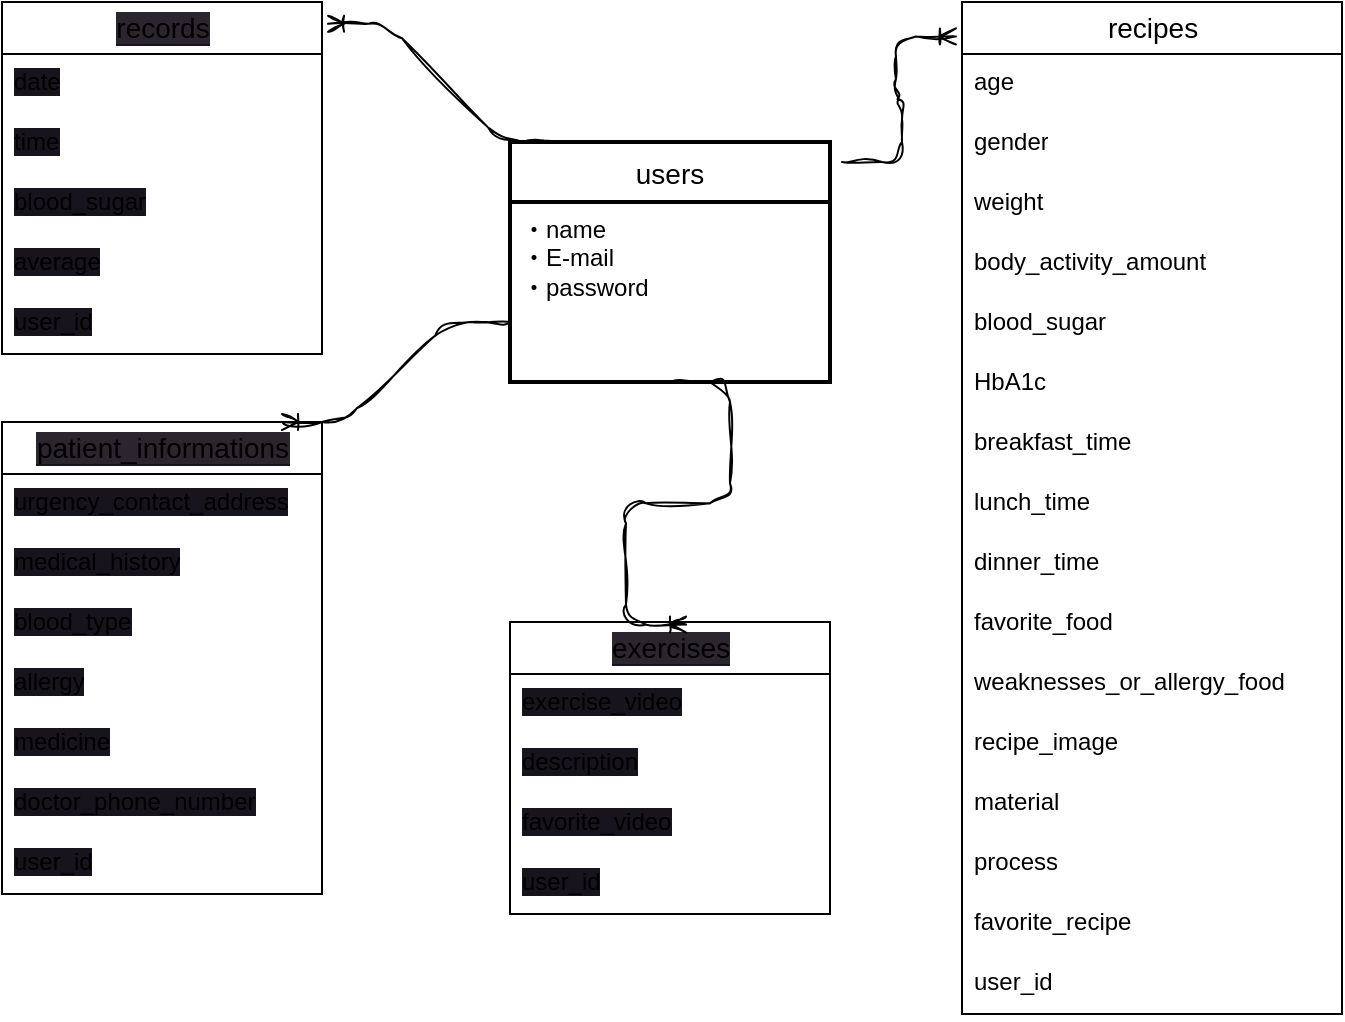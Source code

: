 <mxfile>
    <diagram id="s6lzqkqOKTfxFklAKna5" name="ページ1">
        <mxGraphModel dx="468" dy="550" grid="1" gridSize="10" guides="0" tooltips="1" connect="1" arrows="1" fold="1" page="1" pageScale="1" pageWidth="827" pageHeight="1169" math="0" shadow="0">
            <root>
                <mxCell id="0"/>
                <mxCell id="1" parent="0"/>
                <mxCell id="24" value="users" style="swimlane;childLayout=stackLayout;horizontal=1;startSize=30;horizontalStack=0;rounded=0;fontSize=14;fontStyle=0;strokeWidth=2;resizeParent=0;resizeLast=1;shadow=0;align=center;glass=0;hachureGap=4;fontFamily=Helvetica;swimlaneLine=1;" parent="1" vertex="1">
                    <mxGeometry x="334" y="150" width="160" height="120" as="geometry"/>
                </mxCell>
                <mxCell id="25" value="・name&lt;br&gt;・E-mail&lt;br&gt;・password" style="align=left;strokeColor=none;fillColor=none;spacingLeft=4;fontSize=12;verticalAlign=top;resizable=0;rotatable=0;part=1;glass=1;sketch=1;hachureGap=4;jiggle=2;curveFitting=1;fontFamily=Helvetica;html=1;" parent="24" vertex="1">
                    <mxGeometry y="30" width="160" height="90" as="geometry"/>
                </mxCell>
                <mxCell id="38" value="recipes" style="swimlane;fontStyle=0;childLayout=stackLayout;horizontal=1;startSize=26;horizontalStack=0;resizeParent=1;resizeParentMax=0;resizeLast=0;collapsible=1;marginBottom=0;align=center;fontSize=14;rounded=0;glass=0;sketch=0;hachureGap=4;jiggle=2;curveFitting=1;fontFamily=Helvetica;html=1;" parent="1" vertex="1">
                    <mxGeometry x="560" y="80" width="190" height="506" as="geometry"/>
                </mxCell>
                <mxCell id="39" value="age" style="text;strokeColor=none;fillColor=none;spacingLeft=4;spacingRight=4;overflow=hidden;rotatable=0;points=[[0,0.5],[1,0.5]];portConstraint=eastwest;fontSize=12;rounded=0;glass=0;sketch=0;hachureGap=4;jiggle=2;curveFitting=1;fontFamily=Helvetica;html=1;" parent="38" vertex="1">
                    <mxGeometry y="26" width="190" height="30" as="geometry"/>
                </mxCell>
                <mxCell id="40" value="gender" style="text;strokeColor=none;fillColor=none;spacingLeft=4;spacingRight=4;overflow=hidden;rotatable=0;points=[[0,0.5],[1,0.5]];portConstraint=eastwest;fontSize=12;rounded=0;glass=0;sketch=0;hachureGap=4;jiggle=2;curveFitting=1;fontFamily=Helvetica;html=1;" parent="38" vertex="1">
                    <mxGeometry y="56" width="190" height="30" as="geometry"/>
                </mxCell>
                <mxCell id="41" value="weight" style="text;strokeColor=none;fillColor=none;spacingLeft=4;spacingRight=4;overflow=hidden;rotatable=0;points=[[0,0.5],[1,0.5]];portConstraint=eastwest;fontSize=12;rounded=0;glass=0;sketch=0;hachureGap=4;jiggle=2;curveFitting=1;fontFamily=Helvetica;html=1;" parent="38" vertex="1">
                    <mxGeometry y="86" width="190" height="30" as="geometry"/>
                </mxCell>
                <mxCell id="53" value="body_activity_amount" style="text;strokeColor=none;fillColor=none;spacingLeft=4;spacingRight=4;overflow=hidden;rotatable=0;points=[[0,0.5],[1,0.5]];portConstraint=eastwest;fontSize=12;rounded=0;glass=0;sketch=0;hachureGap=4;jiggle=2;curveFitting=1;fontFamily=Helvetica;html=1;" parent="38" vertex="1">
                    <mxGeometry y="116" width="190" height="30" as="geometry"/>
                </mxCell>
                <mxCell id="52" value="blood_sugar" style="text;strokeColor=none;fillColor=none;spacingLeft=4;spacingRight=4;overflow=hidden;rotatable=0;points=[[0,0.5],[1,0.5]];portConstraint=eastwest;fontSize=12;rounded=0;glass=0;sketch=0;hachureGap=4;jiggle=2;curveFitting=1;fontFamily=Helvetica;html=1;" parent="38" vertex="1">
                    <mxGeometry y="146" width="190" height="30" as="geometry"/>
                </mxCell>
                <mxCell id="51" value="HbA1c" style="text;strokeColor=none;fillColor=none;spacingLeft=4;spacingRight=4;overflow=hidden;rotatable=0;points=[[0,0.5],[1,0.5]];portConstraint=eastwest;fontSize=12;rounded=0;glass=0;sketch=0;hachureGap=4;jiggle=2;curveFitting=1;fontFamily=Helvetica;html=1;" parent="38" vertex="1">
                    <mxGeometry y="176" width="190" height="30" as="geometry"/>
                </mxCell>
                <mxCell id="50" value="breakfast_time" style="text;strokeColor=none;fillColor=none;spacingLeft=4;spacingRight=4;overflow=hidden;rotatable=0;points=[[0,0.5],[1,0.5]];portConstraint=eastwest;fontSize=12;rounded=0;glass=0;sketch=0;hachureGap=4;jiggle=2;curveFitting=1;fontFamily=Helvetica;html=1;" parent="38" vertex="1">
                    <mxGeometry y="206" width="190" height="30" as="geometry"/>
                </mxCell>
                <mxCell id="49" value="lunch_time" style="text;strokeColor=none;fillColor=none;spacingLeft=4;spacingRight=4;overflow=hidden;rotatable=0;points=[[0,0.5],[1,0.5]];portConstraint=eastwest;fontSize=12;rounded=0;glass=0;sketch=0;hachureGap=4;jiggle=2;curveFitting=1;fontFamily=Helvetica;html=1;" parent="38" vertex="1">
                    <mxGeometry y="236" width="190" height="30" as="geometry"/>
                </mxCell>
                <mxCell id="48" value="dinner_time" style="text;strokeColor=none;fillColor=none;spacingLeft=4;spacingRight=4;overflow=hidden;rotatable=0;points=[[0,0.5],[1,0.5]];portConstraint=eastwest;fontSize=12;rounded=0;glass=0;sketch=0;hachureGap=4;jiggle=2;curveFitting=1;fontFamily=Helvetica;html=1;" parent="38" vertex="1">
                    <mxGeometry y="266" width="190" height="30" as="geometry"/>
                </mxCell>
                <mxCell id="47" value="favorite_food" style="text;strokeColor=none;fillColor=none;spacingLeft=4;spacingRight=4;overflow=hidden;rotatable=0;points=[[0,0.5],[1,0.5]];portConstraint=eastwest;fontSize=12;rounded=0;glass=0;sketch=0;hachureGap=4;jiggle=2;curveFitting=1;fontFamily=Helvetica;html=1;" parent="38" vertex="1">
                    <mxGeometry y="296" width="190" height="30" as="geometry"/>
                </mxCell>
                <mxCell id="46" value="weaknesses_or_allergy_food" style="text;strokeColor=none;fillColor=none;spacingLeft=4;spacingRight=4;overflow=hidden;rotatable=0;points=[[0,0.5],[1,0.5]];portConstraint=eastwest;fontSize=12;rounded=0;glass=0;sketch=0;hachureGap=4;jiggle=2;curveFitting=1;fontFamily=Helvetica;html=1;" parent="38" vertex="1">
                    <mxGeometry y="326" width="190" height="30" as="geometry"/>
                </mxCell>
                <mxCell id="45" value="recipe_image" style="text;strokeColor=none;fillColor=none;spacingLeft=4;spacingRight=4;overflow=hidden;rotatable=0;points=[[0,0.5],[1,0.5]];portConstraint=eastwest;fontSize=12;rounded=0;glass=0;sketch=0;hachureGap=4;jiggle=2;curveFitting=1;fontFamily=Helvetica;html=1;" parent="38" vertex="1">
                    <mxGeometry y="356" width="190" height="30" as="geometry"/>
                </mxCell>
                <mxCell id="44" value="material" style="text;strokeColor=none;fillColor=none;spacingLeft=4;spacingRight=4;overflow=hidden;rotatable=0;points=[[0,0.5],[1,0.5]];portConstraint=eastwest;fontSize=12;rounded=0;glass=0;sketch=0;hachureGap=4;jiggle=2;curveFitting=1;fontFamily=Helvetica;html=1;" parent="38" vertex="1">
                    <mxGeometry y="386" width="190" height="30" as="geometry"/>
                </mxCell>
                <mxCell id="43" value="process" style="text;strokeColor=none;fillColor=none;spacingLeft=4;spacingRight=4;overflow=hidden;rotatable=0;points=[[0,0.5],[1,0.5]];portConstraint=eastwest;fontSize=12;rounded=0;glass=0;sketch=0;hachureGap=4;jiggle=2;curveFitting=1;fontFamily=Helvetica;html=1;" parent="38" vertex="1">
                    <mxGeometry y="416" width="190" height="30" as="geometry"/>
                </mxCell>
                <mxCell id="58" value="favorite_recipe" style="text;strokeColor=none;fillColor=none;spacingLeft=4;spacingRight=4;overflow=hidden;rotatable=0;points=[[0,0.5],[1,0.5]];portConstraint=eastwest;fontSize=12;rounded=0;glass=0;sketch=0;hachureGap=4;jiggle=2;curveFitting=1;fontFamily=Helvetica;html=1;" parent="38" vertex="1">
                    <mxGeometry y="446" width="190" height="30" as="geometry"/>
                </mxCell>
                <mxCell id="76" value="user_id" style="text;strokeColor=none;fillColor=none;spacingLeft=4;spacingRight=4;overflow=hidden;rotatable=0;points=[[0,0.5],[1,0.5]];portConstraint=eastwest;fontSize=12;rounded=0;glass=0;sketch=0;hachureGap=4;jiggle=2;curveFitting=1;fontFamily=Helvetica;html=1;" vertex="1" parent="38">
                    <mxGeometry y="476" width="190" height="30" as="geometry"/>
                </mxCell>
                <mxCell id="54" value="&lt;span style=&quot;background-color: rgb(42, 37, 47);&quot;&gt;exercises&lt;/span&gt;" style="swimlane;fontStyle=0;childLayout=stackLayout;horizontal=1;startSize=26;horizontalStack=0;resizeParent=1;resizeParentMax=0;resizeLast=0;collapsible=1;marginBottom=0;align=center;fontSize=14;rounded=0;glass=0;labelBackgroundColor=#18141D;hachureGap=4;fontFamily=Helvetica;html=1;" parent="1" vertex="1">
                    <mxGeometry x="334" y="390" width="160" height="146" as="geometry"/>
                </mxCell>
                <mxCell id="55" value="exercise_video" style="text;strokeColor=none;fillColor=none;spacingLeft=4;spacingRight=4;overflow=hidden;rotatable=0;points=[[0,0.5],[1,0.5]];portConstraint=eastwest;fontSize=12;rounded=0;glass=0;labelBackgroundColor=#18141D;sketch=0;hachureGap=4;jiggle=2;curveFitting=1;fontFamily=Helvetica;html=1;" parent="54" vertex="1">
                    <mxGeometry y="26" width="160" height="30" as="geometry"/>
                </mxCell>
                <mxCell id="56" value="description" style="text;strokeColor=none;fillColor=none;spacingLeft=4;spacingRight=4;overflow=hidden;rotatable=0;points=[[0,0.5],[1,0.5]];portConstraint=eastwest;fontSize=12;rounded=0;glass=0;labelBackgroundColor=#18141D;sketch=0;hachureGap=4;jiggle=2;curveFitting=1;fontFamily=Helvetica;html=1;" parent="54" vertex="1">
                    <mxGeometry y="56" width="160" height="30" as="geometry"/>
                </mxCell>
                <mxCell id="57" value="favorite_video" style="text;strokeColor=none;fillColor=none;spacingLeft=4;spacingRight=4;overflow=hidden;rotatable=0;points=[[0,0.5],[1,0.5]];portConstraint=eastwest;fontSize=12;rounded=0;glass=0;labelBackgroundColor=#18141D;sketch=0;hachureGap=4;jiggle=2;curveFitting=1;fontFamily=Helvetica;html=1;" parent="54" vertex="1">
                    <mxGeometry y="86" width="160" height="30" as="geometry"/>
                </mxCell>
                <mxCell id="77" value="user_id" style="text;strokeColor=none;fillColor=none;spacingLeft=4;spacingRight=4;overflow=hidden;rotatable=0;points=[[0,0.5],[1,0.5]];portConstraint=eastwest;fontSize=12;rounded=0;glass=0;labelBackgroundColor=#18141D;sketch=0;hachureGap=4;jiggle=2;curveFitting=1;fontFamily=Helvetica;html=1;" vertex="1" parent="54">
                    <mxGeometry y="116" width="160" height="30" as="geometry"/>
                </mxCell>
                <mxCell id="59" value="&lt;span style=&quot;background-color: rgb(42, 37, 47);&quot;&gt;records&lt;/span&gt;" style="swimlane;fontStyle=0;childLayout=stackLayout;horizontal=1;startSize=26;horizontalStack=0;resizeParent=1;resizeParentMax=0;resizeLast=0;collapsible=1;marginBottom=0;align=center;fontSize=14;rounded=0;glass=0;labelBackgroundColor=#18141D;sketch=0;hachureGap=4;jiggle=2;curveFitting=1;fontFamily=Helvetica;html=1;" parent="1" vertex="1">
                    <mxGeometry x="80" y="80" width="160" height="176" as="geometry"/>
                </mxCell>
                <mxCell id="60" value="date" style="text;strokeColor=none;fillColor=none;spacingLeft=4;spacingRight=4;overflow=hidden;rotatable=0;points=[[0,0.5],[1,0.5]];portConstraint=eastwest;fontSize=12;rounded=0;glass=0;labelBackgroundColor=#18141D;sketch=0;hachureGap=4;jiggle=2;curveFitting=1;fontFamily=Helvetica;html=1;flipV=1;" parent="59" vertex="1">
                    <mxGeometry y="26" width="160" height="30" as="geometry"/>
                </mxCell>
                <mxCell id="61" value="time" style="text;strokeColor=none;fillColor=none;spacingLeft=4;spacingRight=4;overflow=hidden;rotatable=0;points=[[0,0.5],[1,0.5]];portConstraint=eastwest;fontSize=12;rounded=0;glass=0;labelBackgroundColor=#18141D;sketch=0;hachureGap=4;jiggle=2;curveFitting=1;fontFamily=Helvetica;html=1;" parent="59" vertex="1">
                    <mxGeometry y="56" width="160" height="30" as="geometry"/>
                </mxCell>
                <mxCell id="62" value="blood_sugar" style="text;strokeColor=none;fillColor=none;spacingLeft=4;spacingRight=4;overflow=hidden;rotatable=0;points=[[0,0.5],[1,0.5]];portConstraint=eastwest;fontSize=12;rounded=0;glass=0;labelBackgroundColor=#18141D;sketch=0;hachureGap=4;jiggle=2;curveFitting=1;fontFamily=Helvetica;html=1;" parent="59" vertex="1">
                    <mxGeometry y="86" width="160" height="30" as="geometry"/>
                </mxCell>
                <mxCell id="67" value="average" style="text;strokeColor=none;fillColor=none;spacingLeft=4;spacingRight=4;overflow=hidden;rotatable=0;points=[[0,0.5],[1,0.5]];portConstraint=eastwest;fontSize=12;rounded=0;glass=0;labelBackgroundColor=#18141D;sketch=0;hachureGap=4;jiggle=2;curveFitting=1;fontFamily=Helvetica;html=1;" parent="59" vertex="1">
                    <mxGeometry y="116" width="160" height="30" as="geometry"/>
                </mxCell>
                <mxCell id="78" value="user_id" style="text;strokeColor=none;fillColor=none;spacingLeft=4;spacingRight=4;overflow=hidden;rotatable=0;points=[[0,0.5],[1,0.5]];portConstraint=eastwest;fontSize=12;rounded=0;glass=0;labelBackgroundColor=#18141D;sketch=0;hachureGap=4;jiggle=2;curveFitting=1;fontFamily=Helvetica;html=1;" vertex="1" parent="59">
                    <mxGeometry y="146" width="160" height="30" as="geometry"/>
                </mxCell>
                <mxCell id="63" value="&lt;span style=&quot;background-color: rgb(42, 37, 47);&quot;&gt;patient_informations&lt;/span&gt;" style="swimlane;fontStyle=0;childLayout=stackLayout;horizontal=1;startSize=26;horizontalStack=0;resizeParent=1;resizeParentMax=0;resizeLast=0;collapsible=1;marginBottom=0;align=center;fontSize=14;rounded=0;glass=0;labelBackgroundColor=#18141D;sketch=0;hachureGap=4;jiggle=2;curveFitting=1;fontFamily=Helvetica;html=1;" parent="1" vertex="1">
                    <mxGeometry x="80" y="290" width="160" height="236" as="geometry"/>
                </mxCell>
                <mxCell id="64" value="urgency_contact_address" style="text;strokeColor=none;fillColor=none;spacingLeft=4;spacingRight=4;overflow=hidden;rotatable=0;points=[[0,0.5],[1,0.5]];portConstraint=eastwest;fontSize=12;rounded=0;glass=0;labelBackgroundColor=#18141D;sketch=0;hachureGap=4;jiggle=2;curveFitting=1;fontFamily=Helvetica;html=1;" parent="63" vertex="1">
                    <mxGeometry y="26" width="160" height="30" as="geometry"/>
                </mxCell>
                <mxCell id="65" value="medical_history" style="text;strokeColor=none;fillColor=none;spacingLeft=4;spacingRight=4;overflow=hidden;rotatable=0;points=[[0,0.5],[1,0.5]];portConstraint=eastwest;fontSize=12;rounded=0;glass=0;labelBackgroundColor=#18141D;sketch=0;hachureGap=4;jiggle=2;curveFitting=1;fontFamily=Helvetica;html=1;" parent="63" vertex="1">
                    <mxGeometry y="56" width="160" height="30" as="geometry"/>
                </mxCell>
                <mxCell id="66" value="blood_type" style="text;strokeColor=none;fillColor=none;spacingLeft=4;spacingRight=4;overflow=hidden;rotatable=0;points=[[0,0.5],[1,0.5]];portConstraint=eastwest;fontSize=12;rounded=0;glass=0;labelBackgroundColor=#18141D;sketch=0;hachureGap=4;jiggle=2;curveFitting=1;fontFamily=Helvetica;html=1;" parent="63" vertex="1">
                    <mxGeometry y="86" width="160" height="30" as="geometry"/>
                </mxCell>
                <mxCell id="70" value="allergy" style="text;strokeColor=none;fillColor=none;spacingLeft=4;spacingRight=4;overflow=hidden;rotatable=0;points=[[0,0.5],[1,0.5]];portConstraint=eastwest;fontSize=12;rounded=0;glass=0;labelBackgroundColor=#18141D;sketch=0;hachureGap=4;jiggle=2;curveFitting=1;fontFamily=Helvetica;html=1;" parent="63" vertex="1">
                    <mxGeometry y="116" width="160" height="30" as="geometry"/>
                </mxCell>
                <mxCell id="69" value="medicine" style="text;strokeColor=none;fillColor=none;spacingLeft=4;spacingRight=4;overflow=hidden;rotatable=0;points=[[0,0.5],[1,0.5]];portConstraint=eastwest;fontSize=12;rounded=0;glass=0;labelBackgroundColor=#18141D;sketch=0;hachureGap=4;jiggle=2;curveFitting=1;fontFamily=Helvetica;html=1;" parent="63" vertex="1">
                    <mxGeometry y="146" width="160" height="30" as="geometry"/>
                </mxCell>
                <mxCell id="68" value="doctor_phone_number" style="text;strokeColor=none;fillColor=none;spacingLeft=4;spacingRight=4;overflow=hidden;rotatable=0;points=[[0,0.5],[1,0.5]];portConstraint=eastwest;fontSize=12;rounded=0;glass=0;labelBackgroundColor=#18141D;sketch=0;hachureGap=4;jiggle=2;curveFitting=1;fontFamily=Helvetica;html=1;" parent="63" vertex="1">
                    <mxGeometry y="176" width="160" height="30" as="geometry"/>
                </mxCell>
                <mxCell id="79" value="user_id" style="text;strokeColor=none;fillColor=none;spacingLeft=4;spacingRight=4;overflow=hidden;rotatable=0;points=[[0,0.5],[1,0.5]];portConstraint=eastwest;fontSize=12;rounded=0;glass=0;labelBackgroundColor=#18141D;sketch=0;hachureGap=4;jiggle=2;curveFitting=1;fontFamily=Helvetica;html=1;" vertex="1" parent="63">
                    <mxGeometry y="206" width="160" height="30" as="geometry"/>
                </mxCell>
                <mxCell id="71" value="" style="edgeStyle=entityRelationEdgeStyle;fontSize=12;html=1;endArrow=ERoneToMany;sketch=1;hachureGap=4;jiggle=2;curveFitting=1;fontFamily=Architects Daughter;fontSource=https%3A%2F%2Ffonts.googleapis.com%2Fcss%3Ffamily%3DArchitects%2BDaughter;entryX=-0.016;entryY=0.034;entryDx=0;entryDy=0;entryPerimeter=0;" edge="1" parent="1" target="38">
                    <mxGeometry width="100" height="100" relative="1" as="geometry">
                        <mxPoint x="500" y="160" as="sourcePoint"/>
                        <mxPoint x="460" y="180" as="targetPoint"/>
                    </mxGeometry>
                </mxCell>
                <mxCell id="73" value="" style="edgeStyle=entityRelationEdgeStyle;fontSize=12;html=1;endArrow=ERoneToMany;sketch=1;hachureGap=4;jiggle=2;curveFitting=1;fontFamily=Architects Daughter;fontSource=https%3A%2F%2Ffonts.googleapis.com%2Fcss%3Ffamily%3DArchitects%2BDaughter;entryX=0.55;entryY=0.009;entryDx=0;entryDy=0;entryPerimeter=0;exitX=0.5;exitY=1;exitDx=0;exitDy=0;" edge="1" parent="1" source="25" target="54">
                    <mxGeometry width="100" height="100" relative="1" as="geometry">
                        <mxPoint x="360" y="280" as="sourcePoint"/>
                        <mxPoint x="460" y="180" as="targetPoint"/>
                    </mxGeometry>
                </mxCell>
                <mxCell id="74" value="" style="edgeStyle=entityRelationEdgeStyle;fontSize=12;html=1;endArrow=ERoneToMany;sketch=1;hachureGap=4;jiggle=2;curveFitting=1;fontFamily=Architects Daughter;fontSource=https%3A%2F%2Ffonts.googleapis.com%2Fcss%3Ffamily%3DArchitects%2BDaughter;entryX=0.875;entryY=0;entryDx=0;entryDy=0;entryPerimeter=0;exitX=0;exitY=0.75;exitDx=0;exitDy=0;" edge="1" parent="1" source="24" target="63">
                    <mxGeometry width="100" height="100" relative="1" as="geometry">
                        <mxPoint x="260" y="280" as="sourcePoint"/>
                        <mxPoint x="360" y="180" as="targetPoint"/>
                    </mxGeometry>
                </mxCell>
                <mxCell id="75" value="" style="edgeStyle=entityRelationEdgeStyle;fontSize=12;html=1;endArrow=ERoneToMany;sketch=1;hachureGap=4;jiggle=2;curveFitting=1;fontFamily=Architects Daughter;fontSource=https%3A%2F%2Ffonts.googleapis.com%2Fcss%3Ffamily%3DArchitects%2BDaughter;exitX=0.163;exitY=0;exitDx=0;exitDy=0;exitPerimeter=0;entryX=1.019;entryY=0.062;entryDx=0;entryDy=0;entryPerimeter=0;" edge="1" parent="1" source="24" target="59">
                    <mxGeometry width="100" height="100" relative="1" as="geometry">
                        <mxPoint x="260" y="280" as="sourcePoint"/>
                        <mxPoint x="360" y="180" as="targetPoint"/>
                    </mxGeometry>
                </mxCell>
            </root>
        </mxGraphModel>
    </diagram>
</mxfile>